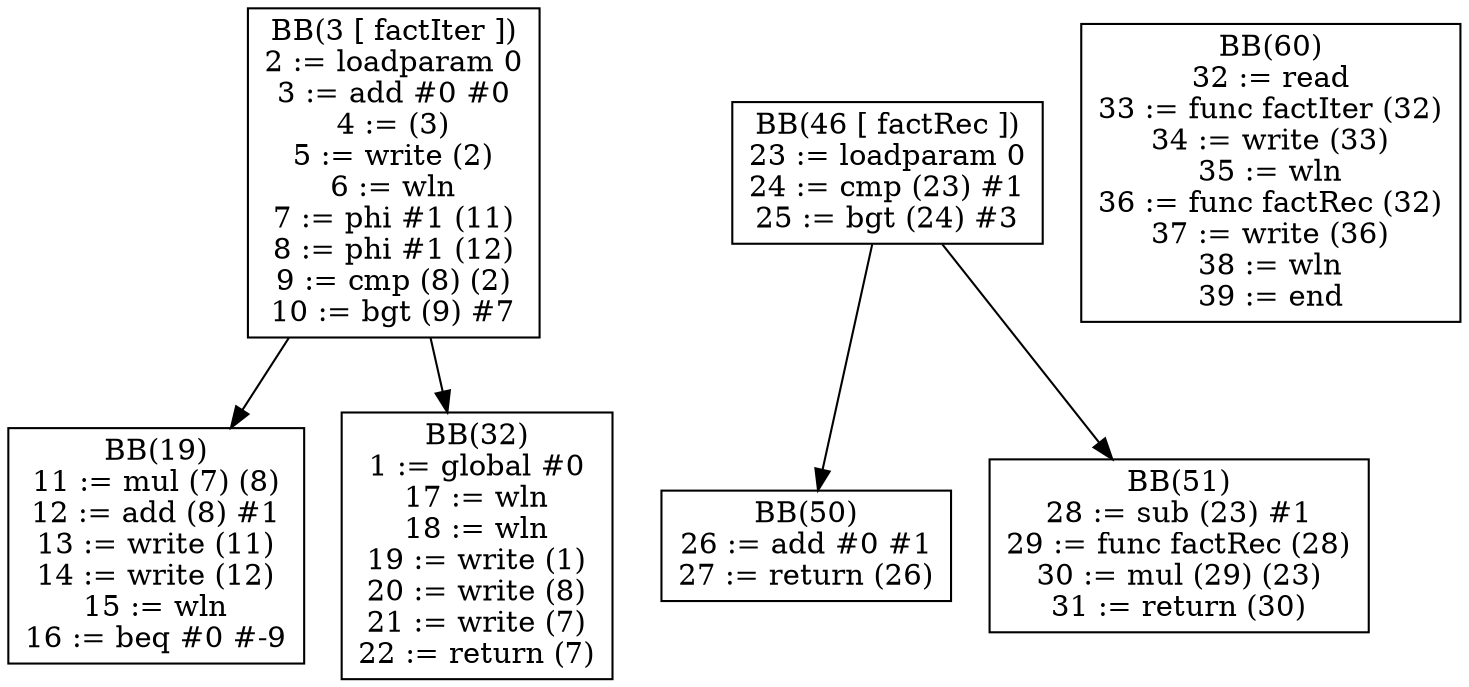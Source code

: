 digraph dom {
BB3[shape = box, label = "BB(3 [ factIter ])\n" + "2 := loadparam 0\n" + "3 := add #0 #0\n" + "4 := (3)\n" + "5 := write (2)\n" + "6 := wln\n" + "7 := phi #1 (11)\n" + "8 := phi #1 (12)\n" + "9 := cmp (8) (2)\n" + "10 := bgt (9) #7\n"];
BB19[shape = box, label = "BB(19)\n" + "11 := mul (7) (8)\n" + "12 := add (8) #1\n" + "13 := write (11)\n" + "14 := write (12)\n" + "15 := wln\n" + "16 := beq #0 #-9\n"];
BB32[shape = box, label = "BB(32)\n" + "1 := global #0\n" + "17 := wln\n" + "18 := wln\n" + "19 := write (1)\n" + "20 := write (8)\n" + "21 := write (7)\n" + "22 := return (7)\n"];
BB3 -> BB19;
BB3 -> BB32;
BB46[shape = box, label = "BB(46 [ factRec ])\n" + "23 := loadparam 0\n" + "24 := cmp (23) #1\n" + "25 := bgt (24) #3\n"];
BB50[shape = box, label = "BB(50)\n" + "26 := add #0 #1\n" + "27 := return (26)\n"];
BB51[shape = box, label = "BB(51)\n" + "28 := sub (23) #1\n" + "29 := func factRec (28)\n" + "30 := mul (29) (23)\n" + "31 := return (30)\n"];
BB46 -> BB50;
BB46 -> BB51;
BB60[shape = box, label = "BB(60)\n" + "32 := read\n" + "33 := func factIter (32)\n" + "34 := write (33)\n" + "35 := wln\n" + "36 := func factRec (32)\n" + "37 := write (36)\n" + "38 := wln\n" + "39 := end\n"];
}
